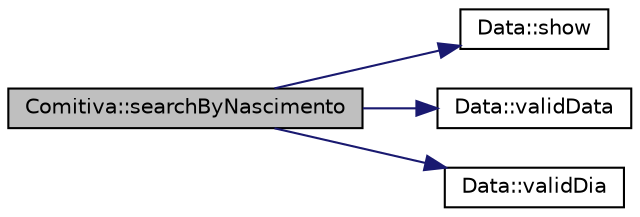 digraph "Comitiva::searchByNascimento"
{
 // LATEX_PDF_SIZE
  edge [fontname="Helvetica",fontsize="10",labelfontname="Helvetica",labelfontsize="10"];
  node [fontname="Helvetica",fontsize="10",shape=record];
  rankdir="LR";
  Node1 [label="Comitiva::searchByNascimento",height=0.2,width=0.4,color="black", fillcolor="grey75", style="filled", fontcolor="black",tooltip="Mostra todos os elementos com uma data de nascimento específica."];
  Node1 -> Node2 [color="midnightblue",fontsize="10",style="solid",fontname="Helvetica"];
  Node2 [label="Data::show",height=0.2,width=0.4,color="black", fillcolor="white", style="filled",URL="$class_data.html#af445db5a92239683338058c2bbefa76a",tooltip="Imprime a data no formato DD/MM/AAAA."];
  Node1 -> Node3 [color="midnightblue",fontsize="10",style="solid",fontname="Helvetica"];
  Node3 [label="Data::validData",height=0.2,width=0.4,color="black", fillcolor="white", style="filled",URL="$class_data.html#a05a0274122eb4b1f722474845c636edc",tooltip="Confirma se a Data é válida."];
  Node1 -> Node4 [color="midnightblue",fontsize="10",style="solid",fontname="Helvetica"];
  Node4 [label="Data::validDia",height=0.2,width=0.4,color="black", fillcolor="white", style="filled",URL="$class_data.html#a534a50500474a1724fc93bf4c92b94d1",tooltip="Confirma se o dia (elemento passado como argumento) existe."];
}
